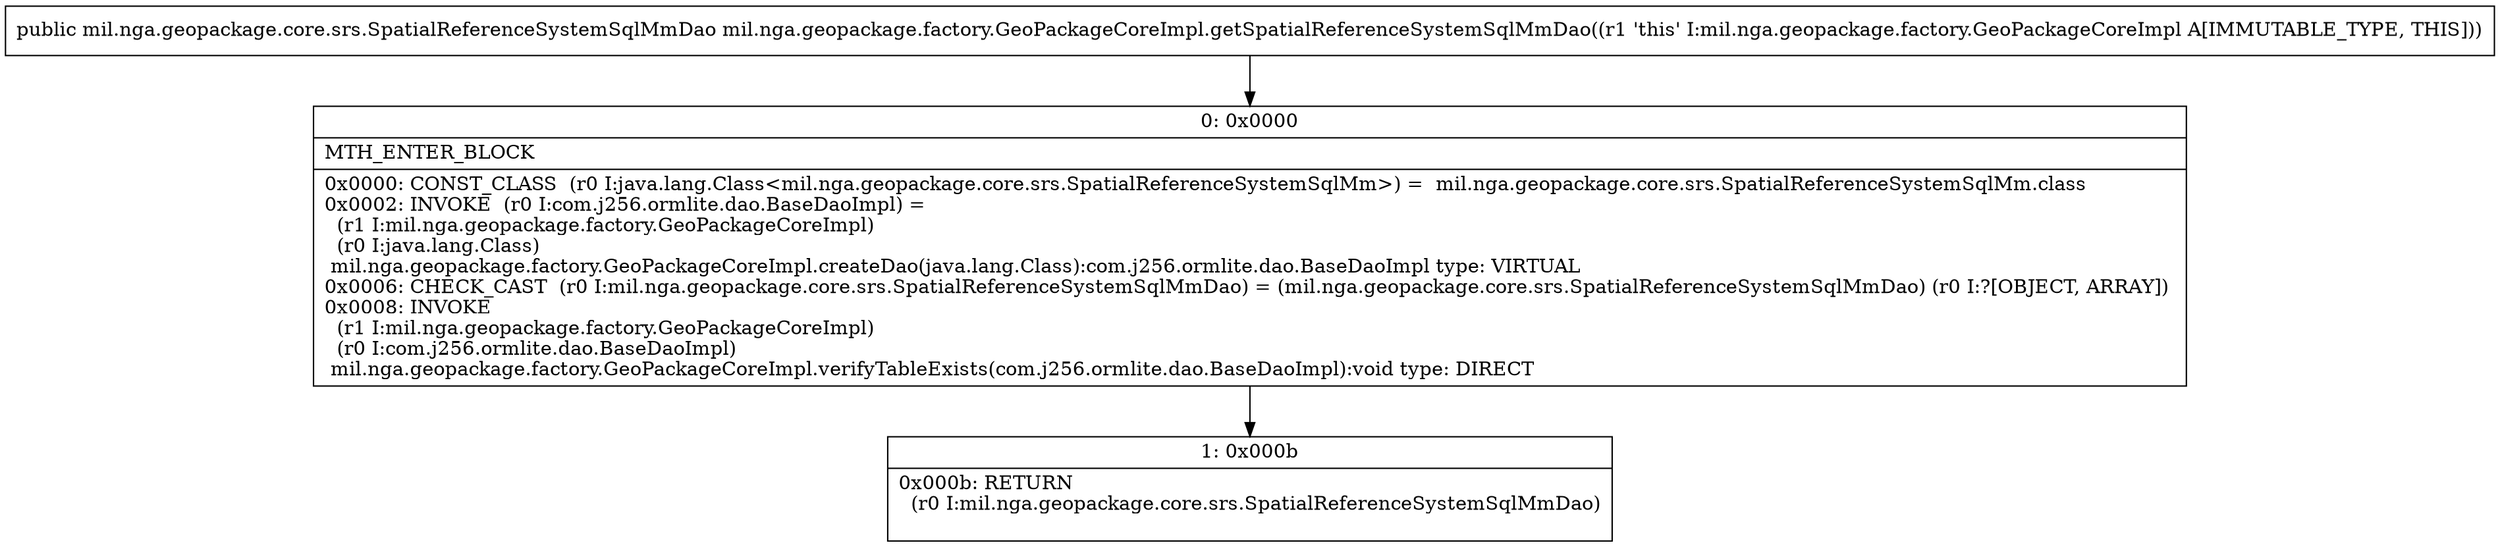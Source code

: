 digraph "CFG formil.nga.geopackage.factory.GeoPackageCoreImpl.getSpatialReferenceSystemSqlMmDao()Lmil\/nga\/geopackage\/core\/srs\/SpatialReferenceSystemSqlMmDao;" {
Node_0 [shape=record,label="{0\:\ 0x0000|MTH_ENTER_BLOCK\l|0x0000: CONST_CLASS  (r0 I:java.lang.Class\<mil.nga.geopackage.core.srs.SpatialReferenceSystemSqlMm\>) =  mil.nga.geopackage.core.srs.SpatialReferenceSystemSqlMm.class \l0x0002: INVOKE  (r0 I:com.j256.ormlite.dao.BaseDaoImpl) = \l  (r1 I:mil.nga.geopackage.factory.GeoPackageCoreImpl)\l  (r0 I:java.lang.Class)\l mil.nga.geopackage.factory.GeoPackageCoreImpl.createDao(java.lang.Class):com.j256.ormlite.dao.BaseDaoImpl type: VIRTUAL \l0x0006: CHECK_CAST  (r0 I:mil.nga.geopackage.core.srs.SpatialReferenceSystemSqlMmDao) = (mil.nga.geopackage.core.srs.SpatialReferenceSystemSqlMmDao) (r0 I:?[OBJECT, ARRAY]) \l0x0008: INVOKE  \l  (r1 I:mil.nga.geopackage.factory.GeoPackageCoreImpl)\l  (r0 I:com.j256.ormlite.dao.BaseDaoImpl)\l mil.nga.geopackage.factory.GeoPackageCoreImpl.verifyTableExists(com.j256.ormlite.dao.BaseDaoImpl):void type: DIRECT \l}"];
Node_1 [shape=record,label="{1\:\ 0x000b|0x000b: RETURN  \l  (r0 I:mil.nga.geopackage.core.srs.SpatialReferenceSystemSqlMmDao)\l \l}"];
MethodNode[shape=record,label="{public mil.nga.geopackage.core.srs.SpatialReferenceSystemSqlMmDao mil.nga.geopackage.factory.GeoPackageCoreImpl.getSpatialReferenceSystemSqlMmDao((r1 'this' I:mil.nga.geopackage.factory.GeoPackageCoreImpl A[IMMUTABLE_TYPE, THIS])) }"];
MethodNode -> Node_0;
Node_0 -> Node_1;
}


